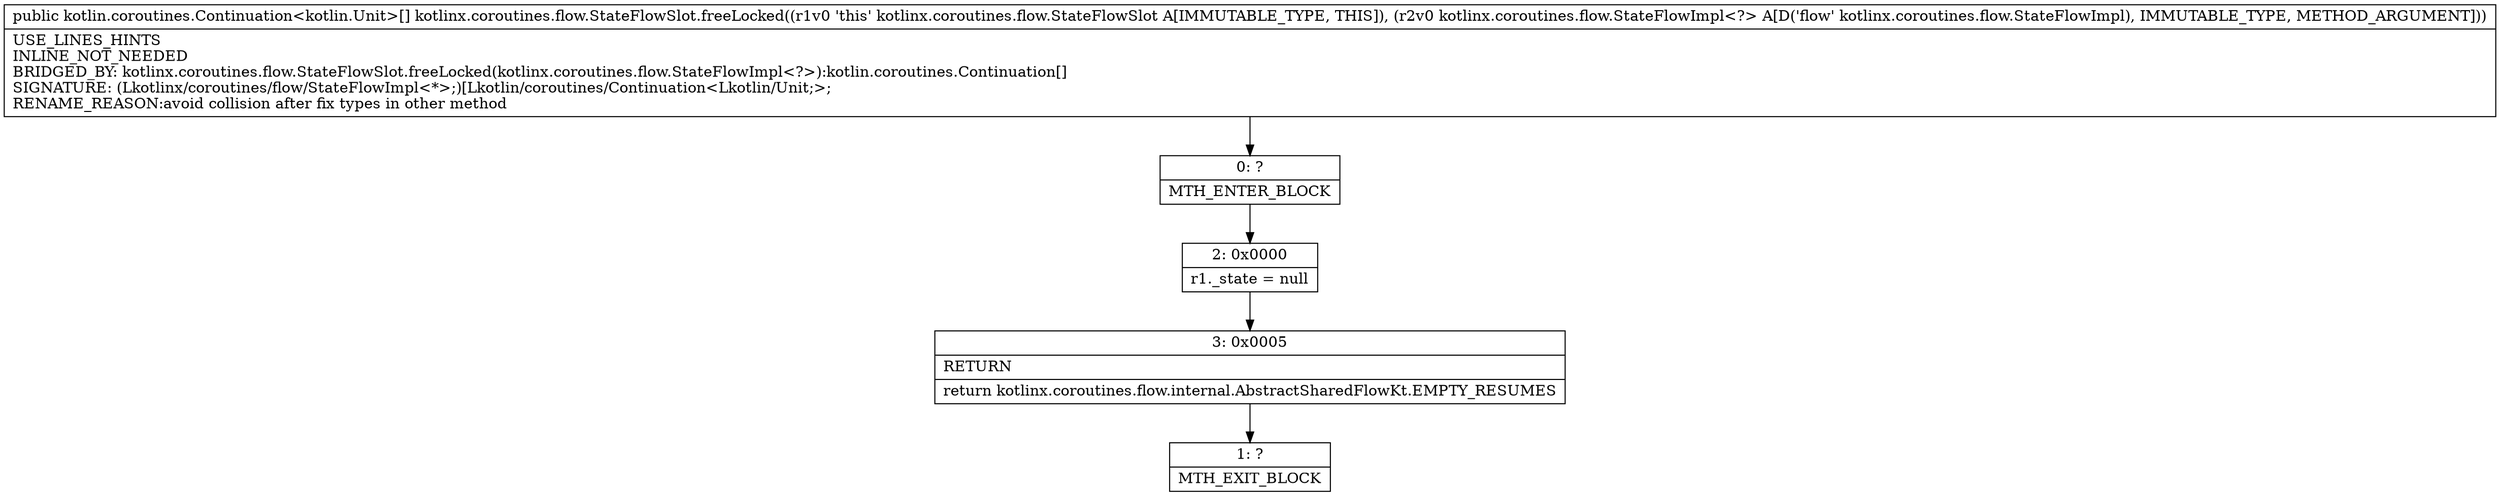 digraph "CFG forkotlinx.coroutines.flow.StateFlowSlot.freeLocked(Lkotlinx\/coroutines\/flow\/StateFlowImpl;)[Lkotlin\/coroutines\/Continuation;" {
Node_0 [shape=record,label="{0\:\ ?|MTH_ENTER_BLOCK\l}"];
Node_2 [shape=record,label="{2\:\ 0x0000|r1._state = null\l}"];
Node_3 [shape=record,label="{3\:\ 0x0005|RETURN\l|return kotlinx.coroutines.flow.internal.AbstractSharedFlowKt.EMPTY_RESUMES\l}"];
Node_1 [shape=record,label="{1\:\ ?|MTH_EXIT_BLOCK\l}"];
MethodNode[shape=record,label="{public kotlin.coroutines.Continuation\<kotlin.Unit\>[] kotlinx.coroutines.flow.StateFlowSlot.freeLocked((r1v0 'this' kotlinx.coroutines.flow.StateFlowSlot A[IMMUTABLE_TYPE, THIS]), (r2v0 kotlinx.coroutines.flow.StateFlowImpl\<?\> A[D('flow' kotlinx.coroutines.flow.StateFlowImpl), IMMUTABLE_TYPE, METHOD_ARGUMENT]))  | USE_LINES_HINTS\lINLINE_NOT_NEEDED\lBRIDGED_BY: kotlinx.coroutines.flow.StateFlowSlot.freeLocked(kotlinx.coroutines.flow.StateFlowImpl\<?\>):kotlin.coroutines.Continuation[]\lSIGNATURE: (Lkotlinx\/coroutines\/flow\/StateFlowImpl\<*\>;)[Lkotlin\/coroutines\/Continuation\<Lkotlin\/Unit;\>;\lRENAME_REASON:avoid collision after fix types in other method\l}"];
MethodNode -> Node_0;Node_0 -> Node_2;
Node_2 -> Node_3;
Node_3 -> Node_1;
}

